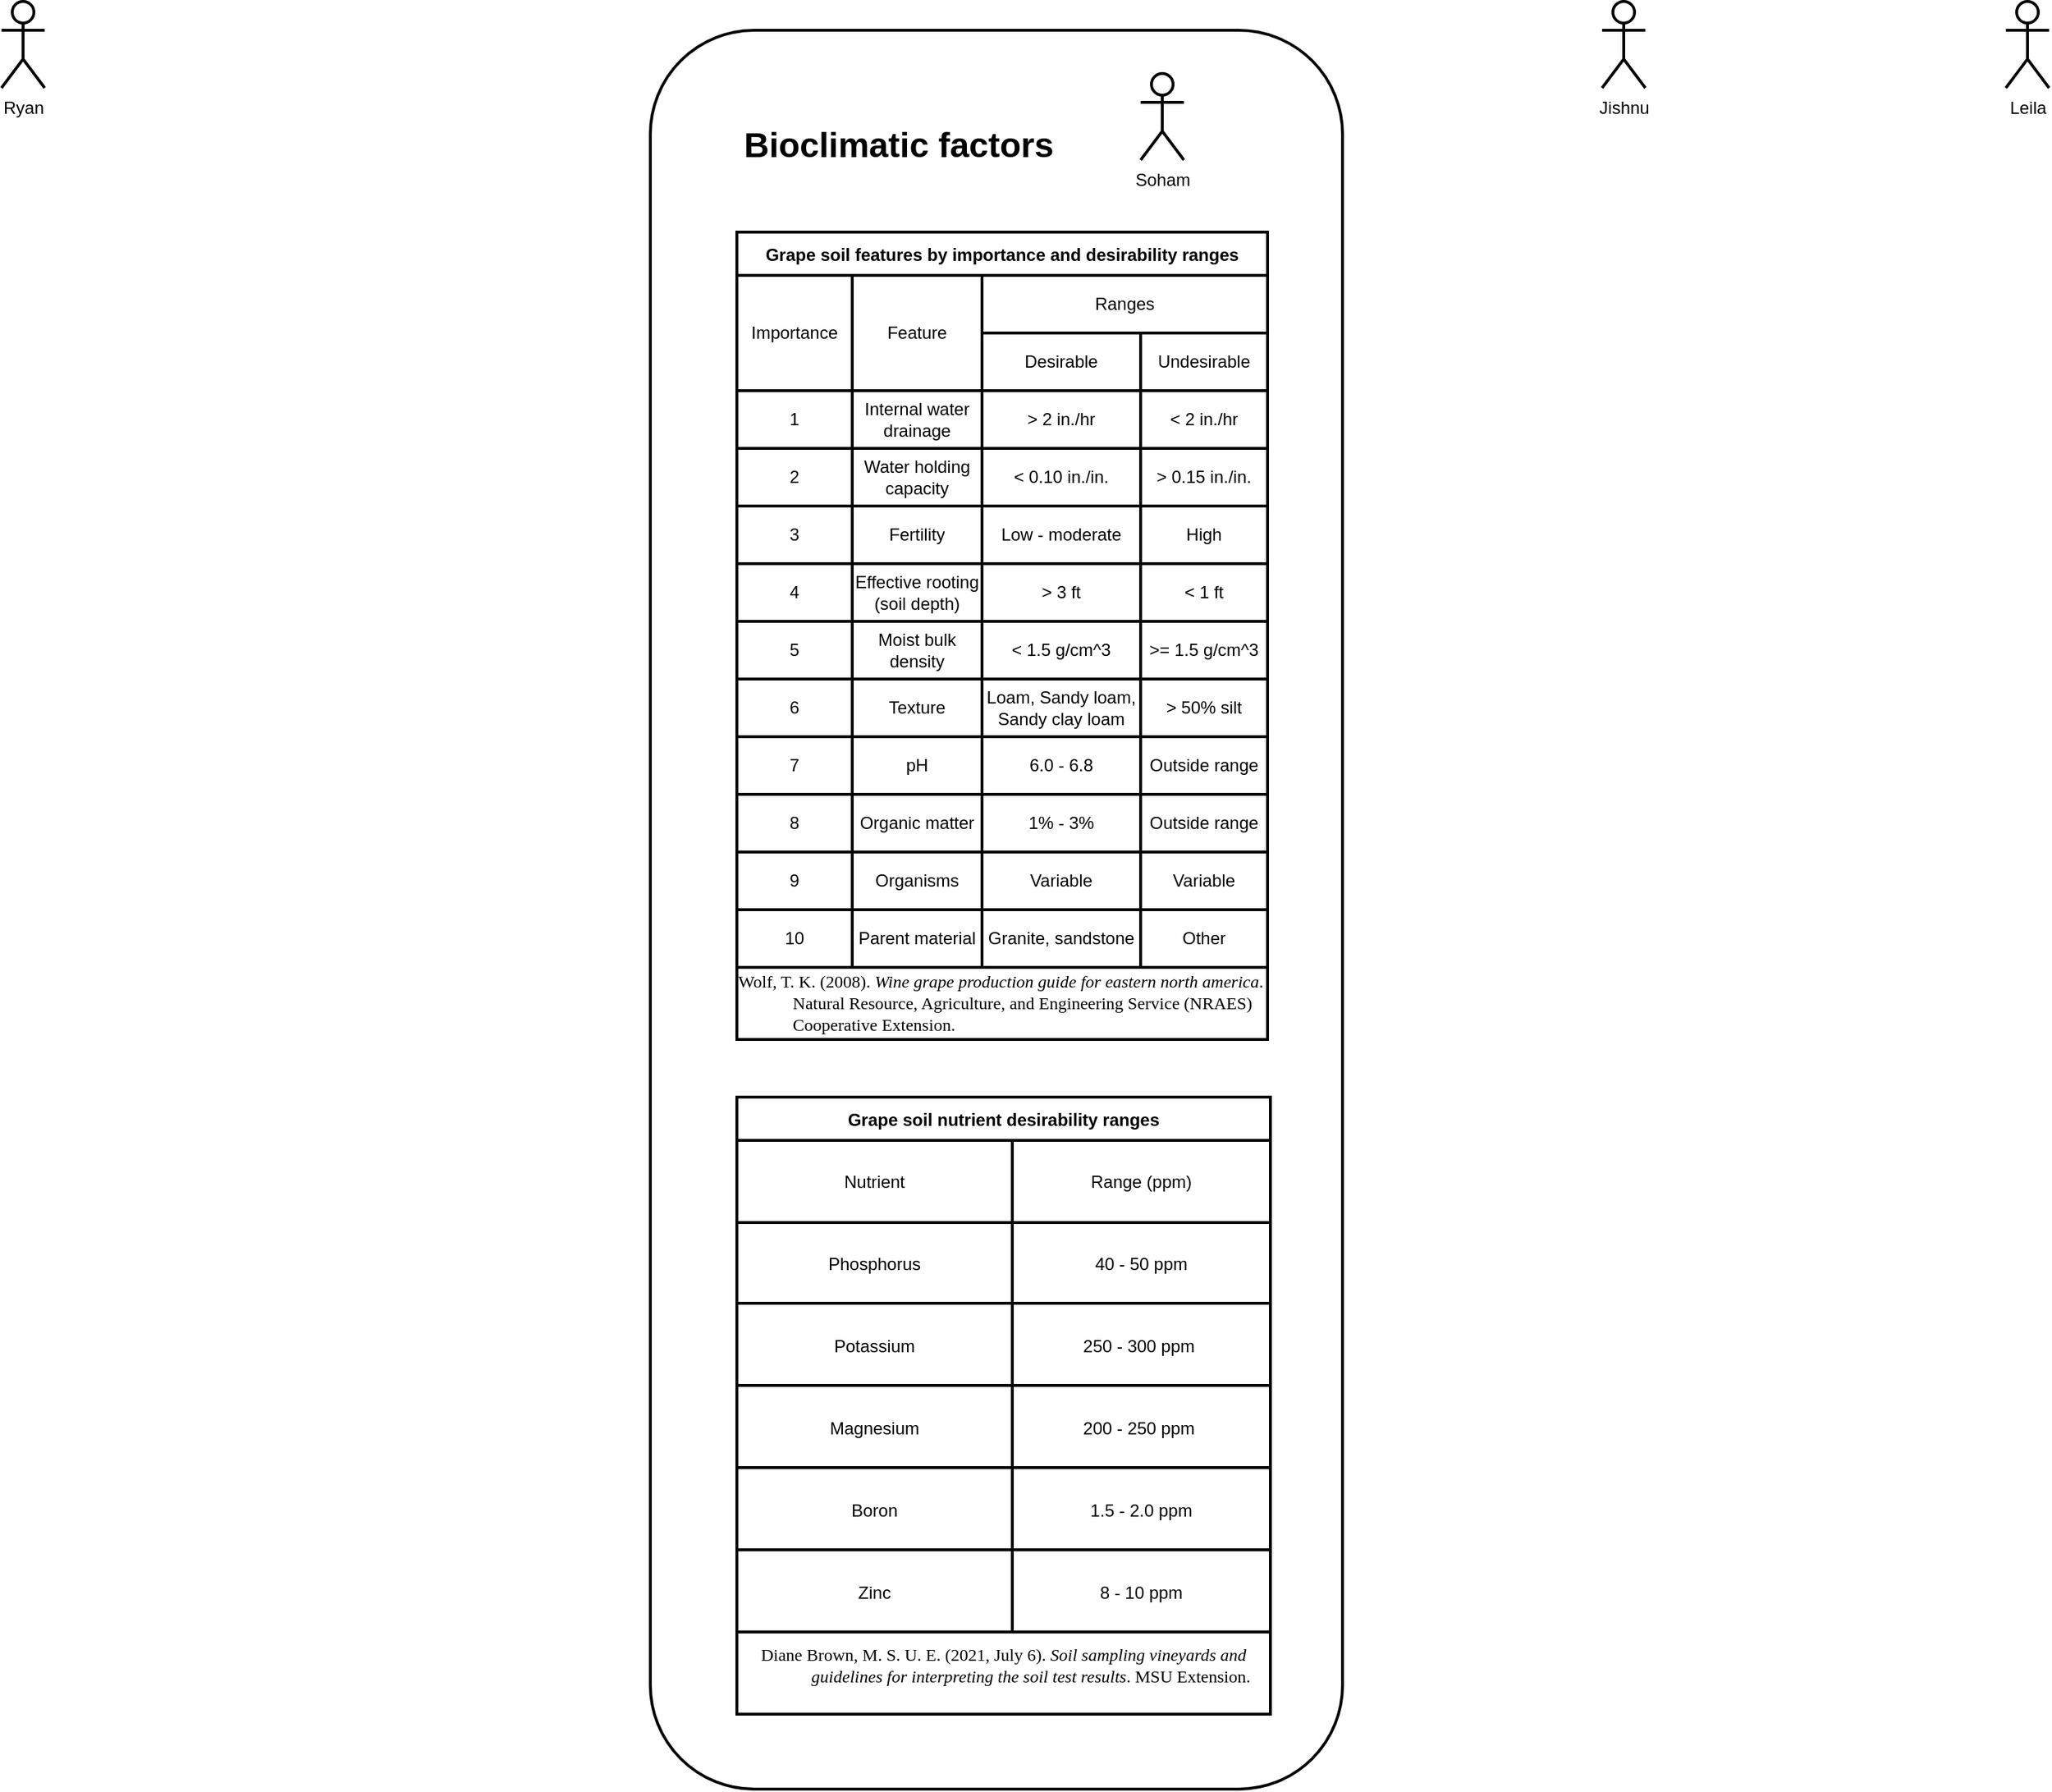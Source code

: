 <mxfile version="16.5.6" type="github">
  <diagram id="1BeaNvFZOrJ4yZ1JKT3H" name="Page-1">
    <mxGraphModel dx="1623" dy="939" grid="1" gridSize="10" guides="1" tooltips="1" connect="1" arrows="1" fold="1" page="0" pageScale="1" pageWidth="850" pageHeight="1100" math="0" shadow="0">
      <root>
        <mxCell id="0" />
        <mxCell id="1" parent="0" />
        <mxCell id="0N3fPxSNlgeO_tsuWIb--251" value="" style="rounded=1;whiteSpace=wrap;html=1;strokeWidth=2;" vertex="1" parent="1">
          <mxGeometry x="-110" y="-100" width="480" height="1220" as="geometry" />
        </mxCell>
        <mxCell id="0N3fPxSNlgeO_tsuWIb--37" value="Grape soil features by importance and desirability ranges" style="shape=table;startSize=30;container=1;collapsible=0;childLayout=tableLayout;fontStyle=1;align=center;strokeWidth=2;" vertex="1" parent="1">
          <mxGeometry x="-50" y="40" width="368" height="560" as="geometry" />
        </mxCell>
        <mxCell id="0N3fPxSNlgeO_tsuWIb--38" value="" style="shape=tableRow;horizontal=0;startSize=0;swimlaneHead=0;swimlaneBody=0;top=0;left=0;bottom=0;right=0;collapsible=0;dropTarget=0;fillColor=none;points=[[0,0.5],[1,0.5]];portConstraint=eastwest;" vertex="1" parent="0N3fPxSNlgeO_tsuWIb--37">
          <mxGeometry y="30" width="368" height="40" as="geometry" />
        </mxCell>
        <mxCell id="0N3fPxSNlgeO_tsuWIb--99" value="Importance" style="shape=partialRectangle;html=1;whiteSpace=wrap;connectable=0;fillColor=none;top=0;left=0;bottom=0;right=0;overflow=hidden;rowspan=2;colspan=1;" vertex="1" parent="0N3fPxSNlgeO_tsuWIb--38">
          <mxGeometry width="80" height="80" as="geometry">
            <mxRectangle width="80" height="40" as="alternateBounds" />
          </mxGeometry>
        </mxCell>
        <mxCell id="0N3fPxSNlgeO_tsuWIb--39" value="Feature" style="shape=partialRectangle;html=1;whiteSpace=wrap;connectable=0;fillColor=none;top=0;left=0;bottom=0;right=0;overflow=hidden;rowspan=2;colspan=1;" vertex="1" parent="0N3fPxSNlgeO_tsuWIb--38">
          <mxGeometry x="80" width="90" height="80" as="geometry">
            <mxRectangle width="90" height="40" as="alternateBounds" />
          </mxGeometry>
        </mxCell>
        <mxCell id="0N3fPxSNlgeO_tsuWIb--40" value="Ranges" style="shape=partialRectangle;html=1;whiteSpace=wrap;connectable=0;fillColor=none;top=0;left=0;bottom=0;right=0;overflow=hidden;rowspan=1;colspan=2;" vertex="1" parent="0N3fPxSNlgeO_tsuWIb--38">
          <mxGeometry x="170" width="198" height="40" as="geometry">
            <mxRectangle width="110" height="40" as="alternateBounds" />
          </mxGeometry>
        </mxCell>
        <mxCell id="0N3fPxSNlgeO_tsuWIb--86" style="shape=partialRectangle;html=1;whiteSpace=wrap;connectable=0;fillColor=none;top=0;left=0;bottom=0;right=0;overflow=hidden;" vertex="1" visible="0" parent="0N3fPxSNlgeO_tsuWIb--38">
          <mxGeometry x="280" width="88" height="40" as="geometry">
            <mxRectangle width="88" height="40" as="alternateBounds" />
          </mxGeometry>
        </mxCell>
        <mxCell id="0N3fPxSNlgeO_tsuWIb--94" style="shape=tableRow;horizontal=0;startSize=0;swimlaneHead=0;swimlaneBody=0;top=0;left=0;bottom=0;right=0;collapsible=0;dropTarget=0;fillColor=none;points=[[0,0.5],[1,0.5]];portConstraint=eastwest;" vertex="1" parent="0N3fPxSNlgeO_tsuWIb--37">
          <mxGeometry y="70" width="368" height="40" as="geometry" />
        </mxCell>
        <mxCell id="0N3fPxSNlgeO_tsuWIb--100" style="shape=partialRectangle;html=1;whiteSpace=wrap;connectable=0;fillColor=none;top=0;left=0;bottom=0;right=0;overflow=hidden;" vertex="1" visible="0" parent="0N3fPxSNlgeO_tsuWIb--94">
          <mxGeometry width="80" height="40" as="geometry">
            <mxRectangle width="80" height="40" as="alternateBounds" />
          </mxGeometry>
        </mxCell>
        <mxCell id="0N3fPxSNlgeO_tsuWIb--95" style="shape=partialRectangle;html=1;whiteSpace=wrap;connectable=0;fillColor=none;top=0;left=0;bottom=0;right=0;overflow=hidden;" vertex="1" visible="0" parent="0N3fPxSNlgeO_tsuWIb--94">
          <mxGeometry x="80" width="90" height="40" as="geometry">
            <mxRectangle width="90" height="40" as="alternateBounds" />
          </mxGeometry>
        </mxCell>
        <mxCell id="0N3fPxSNlgeO_tsuWIb--96" value="Desirable" style="shape=partialRectangle;html=1;whiteSpace=wrap;connectable=0;fillColor=none;top=0;left=0;bottom=0;right=0;overflow=hidden;" vertex="1" parent="0N3fPxSNlgeO_tsuWIb--94">
          <mxGeometry x="170" width="110" height="40" as="geometry">
            <mxRectangle width="110" height="40" as="alternateBounds" />
          </mxGeometry>
        </mxCell>
        <mxCell id="0N3fPxSNlgeO_tsuWIb--97" value="Undesirable" style="shape=partialRectangle;html=1;whiteSpace=wrap;connectable=0;fillColor=none;top=0;left=0;bottom=0;right=0;overflow=hidden;" vertex="1" parent="0N3fPxSNlgeO_tsuWIb--94">
          <mxGeometry x="280" width="88" height="40" as="geometry">
            <mxRectangle width="88" height="40" as="alternateBounds" />
          </mxGeometry>
        </mxCell>
        <mxCell id="0N3fPxSNlgeO_tsuWIb--42" value="" style="shape=tableRow;horizontal=0;startSize=0;swimlaneHead=0;swimlaneBody=0;top=0;left=0;bottom=0;right=0;collapsible=0;dropTarget=0;fillColor=none;points=[[0,0.5],[1,0.5]];portConstraint=eastwest;" vertex="1" parent="0N3fPxSNlgeO_tsuWIb--37">
          <mxGeometry y="110" width="368" height="40" as="geometry" />
        </mxCell>
        <mxCell id="0N3fPxSNlgeO_tsuWIb--101" value="1" style="shape=partialRectangle;html=1;whiteSpace=wrap;connectable=0;fillColor=none;top=0;left=0;bottom=0;right=0;overflow=hidden;" vertex="1" parent="0N3fPxSNlgeO_tsuWIb--42">
          <mxGeometry width="80" height="40" as="geometry">
            <mxRectangle width="80" height="40" as="alternateBounds" />
          </mxGeometry>
        </mxCell>
        <mxCell id="0N3fPxSNlgeO_tsuWIb--43" value="Internal water drainage" style="shape=partialRectangle;html=1;whiteSpace=wrap;connectable=0;fillColor=none;top=0;left=0;bottom=0;right=0;overflow=hidden;" vertex="1" parent="0N3fPxSNlgeO_tsuWIb--42">
          <mxGeometry x="80" width="90" height="40" as="geometry">
            <mxRectangle width="90" height="40" as="alternateBounds" />
          </mxGeometry>
        </mxCell>
        <mxCell id="0N3fPxSNlgeO_tsuWIb--44" value="&amp;gt; 2 in./hr" style="shape=partialRectangle;html=1;whiteSpace=wrap;connectable=0;fillColor=none;top=0;left=0;bottom=0;right=0;overflow=hidden;" vertex="1" parent="0N3fPxSNlgeO_tsuWIb--42">
          <mxGeometry x="170" width="110" height="40" as="geometry">
            <mxRectangle width="110" height="40" as="alternateBounds" />
          </mxGeometry>
        </mxCell>
        <mxCell id="0N3fPxSNlgeO_tsuWIb--87" value="&lt;span&gt;&amp;lt; 2 in./hr&lt;/span&gt;" style="shape=partialRectangle;html=1;whiteSpace=wrap;connectable=0;fillColor=none;top=0;left=0;bottom=0;right=0;overflow=hidden;" vertex="1" parent="0N3fPxSNlgeO_tsuWIb--42">
          <mxGeometry x="280" width="88" height="40" as="geometry">
            <mxRectangle width="88" height="40" as="alternateBounds" />
          </mxGeometry>
        </mxCell>
        <mxCell id="0N3fPxSNlgeO_tsuWIb--46" value="" style="shape=tableRow;horizontal=0;startSize=0;swimlaneHead=0;swimlaneBody=0;top=0;left=0;bottom=0;right=0;collapsible=0;dropTarget=0;fillColor=none;points=[[0,0.5],[1,0.5]];portConstraint=eastwest;" vertex="1" parent="0N3fPxSNlgeO_tsuWIb--37">
          <mxGeometry y="150" width="368" height="40" as="geometry" />
        </mxCell>
        <mxCell id="0N3fPxSNlgeO_tsuWIb--102" value="2" style="shape=partialRectangle;html=1;whiteSpace=wrap;connectable=0;fillColor=none;top=0;left=0;bottom=0;right=0;overflow=hidden;" vertex="1" parent="0N3fPxSNlgeO_tsuWIb--46">
          <mxGeometry width="80" height="40" as="geometry">
            <mxRectangle width="80" height="40" as="alternateBounds" />
          </mxGeometry>
        </mxCell>
        <mxCell id="0N3fPxSNlgeO_tsuWIb--47" value="Water holding capacity" style="shape=partialRectangle;html=1;whiteSpace=wrap;connectable=0;fillColor=none;top=0;left=0;bottom=0;right=0;overflow=hidden;" vertex="1" parent="0N3fPxSNlgeO_tsuWIb--46">
          <mxGeometry x="80" width="90" height="40" as="geometry">
            <mxRectangle width="90" height="40" as="alternateBounds" />
          </mxGeometry>
        </mxCell>
        <mxCell id="0N3fPxSNlgeO_tsuWIb--48" value="&amp;lt; 0.10 in./in." style="shape=partialRectangle;html=1;whiteSpace=wrap;connectable=0;fillColor=none;top=0;left=0;bottom=0;right=0;overflow=hidden;" vertex="1" parent="0N3fPxSNlgeO_tsuWIb--46">
          <mxGeometry x="170" width="110" height="40" as="geometry">
            <mxRectangle width="110" height="40" as="alternateBounds" />
          </mxGeometry>
        </mxCell>
        <mxCell id="0N3fPxSNlgeO_tsuWIb--88" value="&amp;gt; 0.15 in./in." style="shape=partialRectangle;html=1;whiteSpace=wrap;connectable=0;fillColor=none;top=0;left=0;bottom=0;right=0;overflow=hidden;" vertex="1" parent="0N3fPxSNlgeO_tsuWIb--46">
          <mxGeometry x="280" width="88" height="40" as="geometry">
            <mxRectangle width="88" height="40" as="alternateBounds" />
          </mxGeometry>
        </mxCell>
        <mxCell id="0N3fPxSNlgeO_tsuWIb--50" value="" style="shape=tableRow;horizontal=0;startSize=0;swimlaneHead=0;swimlaneBody=0;top=0;left=0;bottom=0;right=0;collapsible=0;dropTarget=0;fillColor=none;points=[[0,0.5],[1,0.5]];portConstraint=eastwest;" vertex="1" parent="0N3fPxSNlgeO_tsuWIb--37">
          <mxGeometry y="190" width="368" height="40" as="geometry" />
        </mxCell>
        <mxCell id="0N3fPxSNlgeO_tsuWIb--103" value="3" style="shape=partialRectangle;html=1;whiteSpace=wrap;connectable=0;fillColor=none;top=0;left=0;bottom=0;right=0;overflow=hidden;" vertex="1" parent="0N3fPxSNlgeO_tsuWIb--50">
          <mxGeometry width="80" height="40" as="geometry">
            <mxRectangle width="80" height="40" as="alternateBounds" />
          </mxGeometry>
        </mxCell>
        <mxCell id="0N3fPxSNlgeO_tsuWIb--51" value="Fertility" style="shape=partialRectangle;html=1;whiteSpace=wrap;connectable=0;fillColor=none;top=0;left=0;bottom=0;right=0;overflow=hidden;" vertex="1" parent="0N3fPxSNlgeO_tsuWIb--50">
          <mxGeometry x="80" width="90" height="40" as="geometry">
            <mxRectangle width="90" height="40" as="alternateBounds" />
          </mxGeometry>
        </mxCell>
        <mxCell id="0N3fPxSNlgeO_tsuWIb--52" value="Low - moderate" style="shape=partialRectangle;html=1;whiteSpace=wrap;connectable=0;fillColor=none;top=0;left=0;bottom=0;right=0;overflow=hidden;" vertex="1" parent="0N3fPxSNlgeO_tsuWIb--50">
          <mxGeometry x="170" width="110" height="40" as="geometry">
            <mxRectangle width="110" height="40" as="alternateBounds" />
          </mxGeometry>
        </mxCell>
        <mxCell id="0N3fPxSNlgeO_tsuWIb--89" value="High" style="shape=partialRectangle;html=1;whiteSpace=wrap;connectable=0;fillColor=none;top=0;left=0;bottom=0;right=0;overflow=hidden;" vertex="1" parent="0N3fPxSNlgeO_tsuWIb--50">
          <mxGeometry x="280" width="88" height="40" as="geometry">
            <mxRectangle width="88" height="40" as="alternateBounds" />
          </mxGeometry>
        </mxCell>
        <mxCell id="0N3fPxSNlgeO_tsuWIb--54" value="" style="shape=tableRow;horizontal=0;startSize=0;swimlaneHead=0;swimlaneBody=0;top=0;left=0;bottom=0;right=0;collapsible=0;dropTarget=0;fillColor=none;points=[[0,0.5],[1,0.5]];portConstraint=eastwest;" vertex="1" parent="0N3fPxSNlgeO_tsuWIb--37">
          <mxGeometry y="230" width="368" height="40" as="geometry" />
        </mxCell>
        <mxCell id="0N3fPxSNlgeO_tsuWIb--104" value="4" style="shape=partialRectangle;html=1;whiteSpace=wrap;connectable=0;fillColor=none;top=0;left=0;bottom=0;right=0;overflow=hidden;" vertex="1" parent="0N3fPxSNlgeO_tsuWIb--54">
          <mxGeometry width="80" height="40" as="geometry">
            <mxRectangle width="80" height="40" as="alternateBounds" />
          </mxGeometry>
        </mxCell>
        <mxCell id="0N3fPxSNlgeO_tsuWIb--55" value="Effective rooting (soil depth)" style="shape=partialRectangle;html=1;whiteSpace=wrap;connectable=0;fillColor=none;top=0;left=0;bottom=0;right=0;overflow=hidden;" vertex="1" parent="0N3fPxSNlgeO_tsuWIb--54">
          <mxGeometry x="80" width="90" height="40" as="geometry">
            <mxRectangle width="90" height="40" as="alternateBounds" />
          </mxGeometry>
        </mxCell>
        <mxCell id="0N3fPxSNlgeO_tsuWIb--56" value="&amp;gt; 3 ft" style="shape=partialRectangle;html=1;whiteSpace=wrap;connectable=0;fillColor=none;top=0;left=0;bottom=0;right=0;overflow=hidden;" vertex="1" parent="0N3fPxSNlgeO_tsuWIb--54">
          <mxGeometry x="170" width="110" height="40" as="geometry">
            <mxRectangle width="110" height="40" as="alternateBounds" />
          </mxGeometry>
        </mxCell>
        <mxCell id="0N3fPxSNlgeO_tsuWIb--90" value="&amp;lt; 1 ft" style="shape=partialRectangle;html=1;whiteSpace=wrap;connectable=0;fillColor=none;top=0;left=0;bottom=0;right=0;overflow=hidden;" vertex="1" parent="0N3fPxSNlgeO_tsuWIb--54">
          <mxGeometry x="280" width="88" height="40" as="geometry">
            <mxRectangle width="88" height="40" as="alternateBounds" />
          </mxGeometry>
        </mxCell>
        <mxCell id="0N3fPxSNlgeO_tsuWIb--58" value="" style="shape=tableRow;horizontal=0;startSize=0;swimlaneHead=0;swimlaneBody=0;top=0;left=0;bottom=0;right=0;collapsible=0;dropTarget=0;fillColor=none;points=[[0,0.5],[1,0.5]];portConstraint=eastwest;" vertex="1" parent="0N3fPxSNlgeO_tsuWIb--37">
          <mxGeometry y="270" width="368" height="40" as="geometry" />
        </mxCell>
        <mxCell id="0N3fPxSNlgeO_tsuWIb--105" value="5" style="shape=partialRectangle;html=1;whiteSpace=wrap;connectable=0;fillColor=none;top=0;left=0;bottom=0;right=0;overflow=hidden;" vertex="1" parent="0N3fPxSNlgeO_tsuWIb--58">
          <mxGeometry width="80" height="40" as="geometry">
            <mxRectangle width="80" height="40" as="alternateBounds" />
          </mxGeometry>
        </mxCell>
        <mxCell id="0N3fPxSNlgeO_tsuWIb--59" value="Moist bulk density" style="shape=partialRectangle;html=1;whiteSpace=wrap;connectable=0;fillColor=none;top=0;left=0;bottom=0;right=0;overflow=hidden;" vertex="1" parent="0N3fPxSNlgeO_tsuWIb--58">
          <mxGeometry x="80" width="90" height="40" as="geometry">
            <mxRectangle width="90" height="40" as="alternateBounds" />
          </mxGeometry>
        </mxCell>
        <mxCell id="0N3fPxSNlgeO_tsuWIb--60" value="&amp;lt; 1.5 g/cm^3" style="shape=partialRectangle;html=1;whiteSpace=wrap;connectable=0;fillColor=none;top=0;left=0;bottom=0;right=0;overflow=hidden;" vertex="1" parent="0N3fPxSNlgeO_tsuWIb--58">
          <mxGeometry x="170" width="110" height="40" as="geometry">
            <mxRectangle width="110" height="40" as="alternateBounds" />
          </mxGeometry>
        </mxCell>
        <mxCell id="0N3fPxSNlgeO_tsuWIb--91" value="&amp;gt;= 1.5 g/cm^3" style="shape=partialRectangle;html=1;whiteSpace=wrap;connectable=0;fillColor=none;top=0;left=0;bottom=0;right=0;overflow=hidden;" vertex="1" parent="0N3fPxSNlgeO_tsuWIb--58">
          <mxGeometry x="280" width="88" height="40" as="geometry">
            <mxRectangle width="88" height="40" as="alternateBounds" />
          </mxGeometry>
        </mxCell>
        <mxCell id="0N3fPxSNlgeO_tsuWIb--62" value="" style="shape=tableRow;horizontal=0;startSize=0;swimlaneHead=0;swimlaneBody=0;top=0;left=0;bottom=0;right=0;collapsible=0;dropTarget=0;fillColor=none;points=[[0,0.5],[1,0.5]];portConstraint=eastwest;" vertex="1" parent="0N3fPxSNlgeO_tsuWIb--37">
          <mxGeometry y="310" width="368" height="40" as="geometry" />
        </mxCell>
        <mxCell id="0N3fPxSNlgeO_tsuWIb--106" value="6" style="shape=partialRectangle;html=1;whiteSpace=wrap;connectable=0;fillColor=none;top=0;left=0;bottom=0;right=0;overflow=hidden;" vertex="1" parent="0N3fPxSNlgeO_tsuWIb--62">
          <mxGeometry width="80" height="40" as="geometry">
            <mxRectangle width="80" height="40" as="alternateBounds" />
          </mxGeometry>
        </mxCell>
        <mxCell id="0N3fPxSNlgeO_tsuWIb--63" value="Texture" style="shape=partialRectangle;html=1;whiteSpace=wrap;connectable=0;fillColor=none;top=0;left=0;bottom=0;right=0;overflow=hidden;" vertex="1" parent="0N3fPxSNlgeO_tsuWIb--62">
          <mxGeometry x="80" width="90" height="40" as="geometry">
            <mxRectangle width="90" height="40" as="alternateBounds" />
          </mxGeometry>
        </mxCell>
        <mxCell id="0N3fPxSNlgeO_tsuWIb--64" value="Loam, Sandy loam, Sandy clay loam" style="shape=partialRectangle;html=1;whiteSpace=wrap;connectable=0;fillColor=none;top=0;left=0;bottom=0;right=0;overflow=hidden;" vertex="1" parent="0N3fPxSNlgeO_tsuWIb--62">
          <mxGeometry x="170" width="110" height="40" as="geometry">
            <mxRectangle width="110" height="40" as="alternateBounds" />
          </mxGeometry>
        </mxCell>
        <mxCell id="0N3fPxSNlgeO_tsuWIb--92" value="&amp;gt; 50% silt" style="shape=partialRectangle;html=1;whiteSpace=wrap;connectable=0;fillColor=none;top=0;left=0;bottom=0;right=0;overflow=hidden;" vertex="1" parent="0N3fPxSNlgeO_tsuWIb--62">
          <mxGeometry x="280" width="88" height="40" as="geometry">
            <mxRectangle width="88" height="40" as="alternateBounds" />
          </mxGeometry>
        </mxCell>
        <mxCell id="0N3fPxSNlgeO_tsuWIb--66" value="" style="shape=tableRow;horizontal=0;startSize=0;swimlaneHead=0;swimlaneBody=0;top=0;left=0;bottom=0;right=0;collapsible=0;dropTarget=0;fillColor=none;points=[[0,0.5],[1,0.5]];portConstraint=eastwest;" vertex="1" parent="0N3fPxSNlgeO_tsuWIb--37">
          <mxGeometry y="350" width="368" height="40" as="geometry" />
        </mxCell>
        <mxCell id="0N3fPxSNlgeO_tsuWIb--107" value="7" style="shape=partialRectangle;html=1;whiteSpace=wrap;connectable=0;fillColor=none;top=0;left=0;bottom=0;right=0;overflow=hidden;" vertex="1" parent="0N3fPxSNlgeO_tsuWIb--66">
          <mxGeometry width="80" height="40" as="geometry">
            <mxRectangle width="80" height="40" as="alternateBounds" />
          </mxGeometry>
        </mxCell>
        <mxCell id="0N3fPxSNlgeO_tsuWIb--67" value="pH" style="shape=partialRectangle;html=1;whiteSpace=wrap;connectable=0;fillColor=none;top=0;left=0;bottom=0;right=0;overflow=hidden;" vertex="1" parent="0N3fPxSNlgeO_tsuWIb--66">
          <mxGeometry x="80" width="90" height="40" as="geometry">
            <mxRectangle width="90" height="40" as="alternateBounds" />
          </mxGeometry>
        </mxCell>
        <mxCell id="0N3fPxSNlgeO_tsuWIb--68" value="6.0 - 6.8" style="shape=partialRectangle;html=1;whiteSpace=wrap;connectable=0;fillColor=none;top=0;left=0;bottom=0;right=0;overflow=hidden;" vertex="1" parent="0N3fPxSNlgeO_tsuWIb--66">
          <mxGeometry x="170" width="110" height="40" as="geometry">
            <mxRectangle width="110" height="40" as="alternateBounds" />
          </mxGeometry>
        </mxCell>
        <mxCell id="0N3fPxSNlgeO_tsuWIb--93" value="Outside range" style="shape=partialRectangle;html=1;whiteSpace=wrap;connectable=0;fillColor=none;top=0;left=0;bottom=0;right=0;overflow=hidden;" vertex="1" parent="0N3fPxSNlgeO_tsuWIb--66">
          <mxGeometry x="280" width="88" height="40" as="geometry">
            <mxRectangle width="88" height="40" as="alternateBounds" />
          </mxGeometry>
        </mxCell>
        <mxCell id="0N3fPxSNlgeO_tsuWIb--118" value="" style="shape=tableRow;horizontal=0;startSize=0;swimlaneHead=0;swimlaneBody=0;top=0;left=0;bottom=0;right=0;collapsible=0;dropTarget=0;fillColor=none;points=[[0,0.5],[1,0.5]];portConstraint=eastwest;" vertex="1" parent="0N3fPxSNlgeO_tsuWIb--37">
          <mxGeometry y="390" width="368" height="40" as="geometry" />
        </mxCell>
        <mxCell id="0N3fPxSNlgeO_tsuWIb--119" value="8" style="shape=partialRectangle;html=1;whiteSpace=wrap;connectable=0;fillColor=none;top=0;left=0;bottom=0;right=0;overflow=hidden;" vertex="1" parent="0N3fPxSNlgeO_tsuWIb--118">
          <mxGeometry width="80" height="40" as="geometry">
            <mxRectangle width="80" height="40" as="alternateBounds" />
          </mxGeometry>
        </mxCell>
        <mxCell id="0N3fPxSNlgeO_tsuWIb--120" value="Organic matter" style="shape=partialRectangle;html=1;whiteSpace=wrap;connectable=0;fillColor=none;top=0;left=0;bottom=0;right=0;overflow=hidden;" vertex="1" parent="0N3fPxSNlgeO_tsuWIb--118">
          <mxGeometry x="80" width="90" height="40" as="geometry">
            <mxRectangle width="90" height="40" as="alternateBounds" />
          </mxGeometry>
        </mxCell>
        <mxCell id="0N3fPxSNlgeO_tsuWIb--121" value="1% - 3%" style="shape=partialRectangle;html=1;whiteSpace=wrap;connectable=0;fillColor=none;top=0;left=0;bottom=0;right=0;overflow=hidden;" vertex="1" parent="0N3fPxSNlgeO_tsuWIb--118">
          <mxGeometry x="170" width="110" height="40" as="geometry">
            <mxRectangle width="110" height="40" as="alternateBounds" />
          </mxGeometry>
        </mxCell>
        <mxCell id="0N3fPxSNlgeO_tsuWIb--122" value="Outside range" style="shape=partialRectangle;html=1;whiteSpace=wrap;connectable=0;fillColor=none;top=0;left=0;bottom=0;right=0;overflow=hidden;" vertex="1" parent="0N3fPxSNlgeO_tsuWIb--118">
          <mxGeometry x="280" width="88" height="40" as="geometry">
            <mxRectangle width="88" height="40" as="alternateBounds" />
          </mxGeometry>
        </mxCell>
        <mxCell id="0N3fPxSNlgeO_tsuWIb--123" value="" style="shape=tableRow;horizontal=0;startSize=0;swimlaneHead=0;swimlaneBody=0;top=0;left=0;bottom=0;right=0;collapsible=0;dropTarget=0;fillColor=none;points=[[0,0.5],[1,0.5]];portConstraint=eastwest;" vertex="1" parent="0N3fPxSNlgeO_tsuWIb--37">
          <mxGeometry y="430" width="368" height="40" as="geometry" />
        </mxCell>
        <mxCell id="0N3fPxSNlgeO_tsuWIb--124" value="9" style="shape=partialRectangle;html=1;whiteSpace=wrap;connectable=0;fillColor=none;top=0;left=0;bottom=0;right=0;overflow=hidden;" vertex="1" parent="0N3fPxSNlgeO_tsuWIb--123">
          <mxGeometry width="80" height="40" as="geometry">
            <mxRectangle width="80" height="40" as="alternateBounds" />
          </mxGeometry>
        </mxCell>
        <mxCell id="0N3fPxSNlgeO_tsuWIb--125" value="Organisms" style="shape=partialRectangle;html=1;whiteSpace=wrap;connectable=0;fillColor=none;top=0;left=0;bottom=0;right=0;overflow=hidden;" vertex="1" parent="0N3fPxSNlgeO_tsuWIb--123">
          <mxGeometry x="80" width="90" height="40" as="geometry">
            <mxRectangle width="90" height="40" as="alternateBounds" />
          </mxGeometry>
        </mxCell>
        <mxCell id="0N3fPxSNlgeO_tsuWIb--126" value="Variable" style="shape=partialRectangle;html=1;whiteSpace=wrap;connectable=0;fillColor=none;top=0;left=0;bottom=0;right=0;overflow=hidden;" vertex="1" parent="0N3fPxSNlgeO_tsuWIb--123">
          <mxGeometry x="170" width="110" height="40" as="geometry">
            <mxRectangle width="110" height="40" as="alternateBounds" />
          </mxGeometry>
        </mxCell>
        <mxCell id="0N3fPxSNlgeO_tsuWIb--127" value="Variable" style="shape=partialRectangle;html=1;whiteSpace=wrap;connectable=0;fillColor=none;top=0;left=0;bottom=0;right=0;overflow=hidden;" vertex="1" parent="0N3fPxSNlgeO_tsuWIb--123">
          <mxGeometry x="280" width="88" height="40" as="geometry">
            <mxRectangle width="88" height="40" as="alternateBounds" />
          </mxGeometry>
        </mxCell>
        <mxCell id="0N3fPxSNlgeO_tsuWIb--128" value="" style="shape=tableRow;horizontal=0;startSize=0;swimlaneHead=0;swimlaneBody=0;top=0;left=0;bottom=0;right=0;collapsible=0;dropTarget=0;fillColor=none;points=[[0,0.5],[1,0.5]];portConstraint=eastwest;" vertex="1" parent="0N3fPxSNlgeO_tsuWIb--37">
          <mxGeometry y="470" width="368" height="40" as="geometry" />
        </mxCell>
        <mxCell id="0N3fPxSNlgeO_tsuWIb--129" value="10" style="shape=partialRectangle;html=1;whiteSpace=wrap;connectable=0;fillColor=none;top=0;left=0;bottom=0;right=0;overflow=hidden;" vertex="1" parent="0N3fPxSNlgeO_tsuWIb--128">
          <mxGeometry width="80" height="40" as="geometry">
            <mxRectangle width="80" height="40" as="alternateBounds" />
          </mxGeometry>
        </mxCell>
        <mxCell id="0N3fPxSNlgeO_tsuWIb--130" value="Parent material" style="shape=partialRectangle;html=1;whiteSpace=wrap;connectable=0;fillColor=none;top=0;left=0;bottom=0;right=0;overflow=hidden;" vertex="1" parent="0N3fPxSNlgeO_tsuWIb--128">
          <mxGeometry x="80" width="90" height="40" as="geometry">
            <mxRectangle width="90" height="40" as="alternateBounds" />
          </mxGeometry>
        </mxCell>
        <mxCell id="0N3fPxSNlgeO_tsuWIb--131" value="Granite&lt;span style=&quot;white-space: pre&quot;&gt;, sandstone&lt;/span&gt;" style="shape=partialRectangle;html=1;whiteSpace=wrap;connectable=0;fillColor=none;top=0;left=0;bottom=0;right=0;overflow=hidden;" vertex="1" parent="0N3fPxSNlgeO_tsuWIb--128">
          <mxGeometry x="170" width="110" height="40" as="geometry">
            <mxRectangle width="110" height="40" as="alternateBounds" />
          </mxGeometry>
        </mxCell>
        <mxCell id="0N3fPxSNlgeO_tsuWIb--132" value="Other" style="shape=partialRectangle;html=1;whiteSpace=wrap;connectable=0;fillColor=none;top=0;left=0;bottom=0;right=0;overflow=hidden;" vertex="1" parent="0N3fPxSNlgeO_tsuWIb--128">
          <mxGeometry x="280" width="88" height="40" as="geometry">
            <mxRectangle width="88" height="40" as="alternateBounds" />
          </mxGeometry>
        </mxCell>
        <mxCell id="0N3fPxSNlgeO_tsuWIb--133" style="shape=tableRow;horizontal=0;startSize=0;swimlaneHead=0;swimlaneBody=0;top=0;left=0;bottom=0;right=0;collapsible=0;dropTarget=0;fillColor=none;points=[[0,0.5],[1,0.5]];portConstraint=eastwest;" vertex="1" parent="0N3fPxSNlgeO_tsuWIb--37">
          <mxGeometry y="510" width="368" height="50" as="geometry" />
        </mxCell>
        <mxCell id="0N3fPxSNlgeO_tsuWIb--134" value="&lt;p style=&quot;text-align: left ; margin: 0px 0px 12px 37.8px ; text-indent: -37.8px ; font-stretch: normal ; line-height: normal ; font-family: &amp;#34;times&amp;#34;&quot;&gt;&lt;span&gt;Wolf, T. K. (2008). &lt;i&gt;Wine grape production guide for eastern north america&lt;/i&gt;. Natural Resource, Agriculture, and Engineering Service (NRAES) Cooperative Extension.&amp;nbsp;&lt;/span&gt;&lt;/p&gt;" style="shape=partialRectangle;html=1;whiteSpace=wrap;connectable=0;fillColor=none;top=0;left=0;bottom=0;right=0;overflow=hidden;rowspan=1;colspan=4;" vertex="1" parent="0N3fPxSNlgeO_tsuWIb--133">
          <mxGeometry width="368" height="50" as="geometry">
            <mxRectangle width="80" height="50" as="alternateBounds" />
          </mxGeometry>
        </mxCell>
        <mxCell id="0N3fPxSNlgeO_tsuWIb--135" style="shape=partialRectangle;html=1;whiteSpace=wrap;connectable=0;fillColor=none;top=0;left=0;bottom=0;right=0;overflow=hidden;" vertex="1" visible="0" parent="0N3fPxSNlgeO_tsuWIb--133">
          <mxGeometry x="80" width="90" height="50" as="geometry">
            <mxRectangle width="90" height="50" as="alternateBounds" />
          </mxGeometry>
        </mxCell>
        <mxCell id="0N3fPxSNlgeO_tsuWIb--136" style="shape=partialRectangle;html=1;whiteSpace=wrap;connectable=0;fillColor=none;top=0;left=0;bottom=0;right=0;overflow=hidden;" vertex="1" visible="0" parent="0N3fPxSNlgeO_tsuWIb--133">
          <mxGeometry x="170" width="110" height="50" as="geometry">
            <mxRectangle width="110" height="50" as="alternateBounds" />
          </mxGeometry>
        </mxCell>
        <mxCell id="0N3fPxSNlgeO_tsuWIb--137" style="shape=partialRectangle;html=1;whiteSpace=wrap;connectable=0;fillColor=none;top=0;left=0;bottom=0;right=0;overflow=hidden;" vertex="1" visible="0" parent="0N3fPxSNlgeO_tsuWIb--133">
          <mxGeometry x="280" width="88" height="50" as="geometry">
            <mxRectangle width="88" height="50" as="alternateBounds" />
          </mxGeometry>
        </mxCell>
        <mxCell id="0N3fPxSNlgeO_tsuWIb--218" value="Grape soil nutrient desirability ranges" style="shape=table;startSize=30;container=1;collapsible=0;childLayout=tableLayout;fontStyle=1;align=center;strokeWidth=2;" vertex="1" parent="1">
          <mxGeometry x="-50" y="640" width="370" height="428" as="geometry" />
        </mxCell>
        <mxCell id="0N3fPxSNlgeO_tsuWIb--219" value="" style="shape=tableRow;horizontal=0;startSize=0;swimlaneHead=0;swimlaneBody=0;top=0;left=0;bottom=0;right=0;collapsible=0;dropTarget=0;fillColor=none;points=[[0,0.5],[1,0.5]];portConstraint=eastwest;strokeWidth=2;" vertex="1" parent="0N3fPxSNlgeO_tsuWIb--218">
          <mxGeometry y="30" width="370" height="57" as="geometry" />
        </mxCell>
        <mxCell id="0N3fPxSNlgeO_tsuWIb--220" value="Nutrient" style="shape=partialRectangle;html=1;whiteSpace=wrap;connectable=0;fillColor=none;top=0;left=0;bottom=0;right=0;overflow=hidden;strokeWidth=2;" vertex="1" parent="0N3fPxSNlgeO_tsuWIb--219">
          <mxGeometry width="191" height="57" as="geometry">
            <mxRectangle width="191" height="57" as="alternateBounds" />
          </mxGeometry>
        </mxCell>
        <mxCell id="0N3fPxSNlgeO_tsuWIb--221" value="Range (ppm)" style="shape=partialRectangle;html=1;whiteSpace=wrap;connectable=0;fillColor=none;top=0;left=0;bottom=0;right=0;overflow=hidden;strokeWidth=2;" vertex="1" parent="0N3fPxSNlgeO_tsuWIb--219">
          <mxGeometry x="191" width="179" height="57" as="geometry">
            <mxRectangle width="179" height="57" as="alternateBounds" />
          </mxGeometry>
        </mxCell>
        <mxCell id="0N3fPxSNlgeO_tsuWIb--223" value="" style="shape=tableRow;horizontal=0;startSize=0;swimlaneHead=0;swimlaneBody=0;top=0;left=0;bottom=0;right=0;collapsible=0;dropTarget=0;fillColor=none;points=[[0,0.5],[1,0.5]];portConstraint=eastwest;strokeWidth=2;" vertex="1" parent="0N3fPxSNlgeO_tsuWIb--218">
          <mxGeometry y="87" width="370" height="56" as="geometry" />
        </mxCell>
        <mxCell id="0N3fPxSNlgeO_tsuWIb--224" value="&lt;p style=&quot;margin: 0px ; font-stretch: normal ; line-height: normal&quot;&gt;Phosphorus&lt;/p&gt;" style="shape=partialRectangle;html=1;whiteSpace=wrap;connectable=0;fillColor=none;top=0;left=0;bottom=0;right=0;overflow=hidden;strokeWidth=2;" vertex="1" parent="0N3fPxSNlgeO_tsuWIb--223">
          <mxGeometry width="191" height="56" as="geometry">
            <mxRectangle width="191" height="56" as="alternateBounds" />
          </mxGeometry>
        </mxCell>
        <mxCell id="0N3fPxSNlgeO_tsuWIb--225" value="&lt;p style=&quot;margin: 0px ; font-stretch: normal ; line-height: normal&quot;&gt;40 - 50 ppm&lt;/p&gt;" style="shape=partialRectangle;html=1;whiteSpace=wrap;connectable=0;fillColor=none;top=0;left=0;bottom=0;right=0;overflow=hidden;strokeWidth=2;" vertex="1" parent="0N3fPxSNlgeO_tsuWIb--223">
          <mxGeometry x="191" width="179" height="56" as="geometry">
            <mxRectangle width="179" height="56" as="alternateBounds" />
          </mxGeometry>
        </mxCell>
        <mxCell id="0N3fPxSNlgeO_tsuWIb--227" value="" style="shape=tableRow;horizontal=0;startSize=0;swimlaneHead=0;swimlaneBody=0;top=0;left=0;bottom=0;right=0;collapsible=0;dropTarget=0;fillColor=none;points=[[0,0.5],[1,0.5]];portConstraint=eastwest;strokeWidth=2;" vertex="1" parent="0N3fPxSNlgeO_tsuWIb--218">
          <mxGeometry y="143" width="370" height="57" as="geometry" />
        </mxCell>
        <mxCell id="0N3fPxSNlgeO_tsuWIb--228" value="&lt;p style=&quot;margin: 0px ; font-stretch: normal ; line-height: normal&quot;&gt;Potassium&lt;/p&gt;" style="shape=partialRectangle;html=1;whiteSpace=wrap;connectable=0;fillColor=none;top=0;left=0;bottom=0;right=0;overflow=hidden;strokeWidth=2;" vertex="1" parent="0N3fPxSNlgeO_tsuWIb--227">
          <mxGeometry width="191" height="57" as="geometry">
            <mxRectangle width="191" height="57" as="alternateBounds" />
          </mxGeometry>
        </mxCell>
        <mxCell id="0N3fPxSNlgeO_tsuWIb--229" value="&lt;p style=&quot;margin: 0px ; font-stretch: normal ; line-height: normal&quot;&gt;250 - 300 ppm&amp;nbsp;&lt;/p&gt;" style="shape=partialRectangle;html=1;whiteSpace=wrap;connectable=0;fillColor=none;top=0;left=0;bottom=0;right=0;overflow=hidden;strokeWidth=2;" vertex="1" parent="0N3fPxSNlgeO_tsuWIb--227">
          <mxGeometry x="191" width="179" height="57" as="geometry">
            <mxRectangle width="179" height="57" as="alternateBounds" />
          </mxGeometry>
        </mxCell>
        <mxCell id="0N3fPxSNlgeO_tsuWIb--231" value="" style="shape=tableRow;horizontal=0;startSize=0;swimlaneHead=0;swimlaneBody=0;top=0;left=0;bottom=0;right=0;collapsible=0;dropTarget=0;fillColor=none;points=[[0,0.5],[1,0.5]];portConstraint=eastwest;strokeWidth=2;" vertex="1" parent="0N3fPxSNlgeO_tsuWIb--218">
          <mxGeometry y="200" width="370" height="57" as="geometry" />
        </mxCell>
        <mxCell id="0N3fPxSNlgeO_tsuWIb--232" value="&lt;p style=&quot;margin: 0px ; font-stretch: normal ; line-height: normal&quot;&gt;Magnesium&lt;/p&gt;" style="shape=partialRectangle;html=1;whiteSpace=wrap;connectable=0;fillColor=none;top=0;left=0;bottom=0;right=0;overflow=hidden;strokeWidth=2;" vertex="1" parent="0N3fPxSNlgeO_tsuWIb--231">
          <mxGeometry width="191" height="57" as="geometry">
            <mxRectangle width="191" height="57" as="alternateBounds" />
          </mxGeometry>
        </mxCell>
        <mxCell id="0N3fPxSNlgeO_tsuWIb--233" value="&lt;p style=&quot;margin: 0px ; font-stretch: normal ; line-height: normal&quot;&gt;200 - 250 ppm&amp;nbsp;&lt;/p&gt;" style="shape=partialRectangle;html=1;whiteSpace=wrap;connectable=0;fillColor=none;top=0;left=0;bottom=0;right=0;overflow=hidden;strokeWidth=2;" vertex="1" parent="0N3fPxSNlgeO_tsuWIb--231">
          <mxGeometry x="191" width="179" height="57" as="geometry">
            <mxRectangle width="179" height="57" as="alternateBounds" />
          </mxGeometry>
        </mxCell>
        <mxCell id="0N3fPxSNlgeO_tsuWIb--234" value="" style="shape=tableRow;horizontal=0;startSize=0;swimlaneHead=0;swimlaneBody=0;top=0;left=0;bottom=0;right=0;collapsible=0;dropTarget=0;fillColor=none;points=[[0,0.5],[1,0.5]];portConstraint=eastwest;strokeWidth=2;" vertex="1" parent="0N3fPxSNlgeO_tsuWIb--218">
          <mxGeometry y="257" width="370" height="57" as="geometry" />
        </mxCell>
        <mxCell id="0N3fPxSNlgeO_tsuWIb--235" value="&lt;p style=&quot;margin: 0px ; font-stretch: normal ; line-height: normal&quot;&gt;Boron&lt;/p&gt;" style="shape=partialRectangle;html=1;whiteSpace=wrap;connectable=0;fillColor=none;top=0;left=0;bottom=0;right=0;overflow=hidden;strokeWidth=2;" vertex="1" parent="0N3fPxSNlgeO_tsuWIb--234">
          <mxGeometry width="191" height="57" as="geometry">
            <mxRectangle width="191" height="57" as="alternateBounds" />
          </mxGeometry>
        </mxCell>
        <mxCell id="0N3fPxSNlgeO_tsuWIb--236" value="&lt;p style=&quot;margin: 0px ; font-stretch: normal ; line-height: normal&quot;&gt;1.5 - 2.0 ppm&lt;/p&gt;" style="shape=partialRectangle;html=1;whiteSpace=wrap;connectable=0;fillColor=none;top=0;left=0;bottom=0;right=0;overflow=hidden;strokeWidth=2;" vertex="1" parent="0N3fPxSNlgeO_tsuWIb--234">
          <mxGeometry x="191" width="179" height="57" as="geometry">
            <mxRectangle width="179" height="57" as="alternateBounds" />
          </mxGeometry>
        </mxCell>
        <mxCell id="0N3fPxSNlgeO_tsuWIb--237" value="" style="shape=tableRow;horizontal=0;startSize=0;swimlaneHead=0;swimlaneBody=0;top=0;left=0;bottom=0;right=0;collapsible=0;dropTarget=0;fillColor=none;points=[[0,0.5],[1,0.5]];portConstraint=eastwest;strokeWidth=2;" vertex="1" parent="0N3fPxSNlgeO_tsuWIb--218">
          <mxGeometry y="314" width="370" height="57" as="geometry" />
        </mxCell>
        <mxCell id="0N3fPxSNlgeO_tsuWIb--238" value="&lt;p style=&quot;margin: 0px ; font-stretch: normal ; line-height: normal&quot;&gt;Zinc&lt;/p&gt;" style="shape=partialRectangle;html=1;whiteSpace=wrap;connectable=0;fillColor=none;top=0;left=0;bottom=0;right=0;overflow=hidden;strokeWidth=2;" vertex="1" parent="0N3fPxSNlgeO_tsuWIb--237">
          <mxGeometry width="191" height="57" as="geometry">
            <mxRectangle width="191" height="57" as="alternateBounds" />
          </mxGeometry>
        </mxCell>
        <mxCell id="0N3fPxSNlgeO_tsuWIb--239" value="&lt;p style=&quot;margin: 0px ; font-stretch: normal ; line-height: normal&quot;&gt;8 - 10 ppm&lt;/p&gt;" style="shape=partialRectangle;html=1;whiteSpace=wrap;connectable=0;fillColor=none;top=0;left=0;bottom=0;right=0;overflow=hidden;strokeWidth=2;" vertex="1" parent="0N3fPxSNlgeO_tsuWIb--237">
          <mxGeometry x="191" width="179" height="57" as="geometry">
            <mxRectangle width="179" height="57" as="alternateBounds" />
          </mxGeometry>
        </mxCell>
        <mxCell id="0N3fPxSNlgeO_tsuWIb--240" style="shape=tableRow;horizontal=0;startSize=0;swimlaneHead=0;swimlaneBody=0;top=0;left=0;bottom=0;right=0;collapsible=0;dropTarget=0;fillColor=none;points=[[0,0.5],[1,0.5]];portConstraint=eastwest;strokeWidth=2;" vertex="1" parent="0N3fPxSNlgeO_tsuWIb--218">
          <mxGeometry y="371" width="370" height="57" as="geometry" />
        </mxCell>
        <mxCell id="0N3fPxSNlgeO_tsuWIb--241" value="&lt;p style=&quot;margin: 0px 0px 12px 37.8px ; text-indent: -37.8px ; font-stretch: normal ; line-height: normal ; font-family: &amp;#34;times&amp;#34;&quot;&gt;&lt;span&gt;Diane Brown, M. S. U. E. (2021, July 6). &lt;i&gt;Soil sampling vineyards and guidelines for interpreting the soil test results&lt;/i&gt;. MSU Extension.&lt;/span&gt;&lt;/p&gt;" style="shape=partialRectangle;html=1;whiteSpace=wrap;connectable=0;fillColor=none;top=0;left=0;bottom=0;right=0;overflow=hidden;strokeWidth=2;rowspan=1;colspan=2;" vertex="1" parent="0N3fPxSNlgeO_tsuWIb--240">
          <mxGeometry width="370" height="57" as="geometry">
            <mxRectangle width="191" height="57" as="alternateBounds" />
          </mxGeometry>
        </mxCell>
        <mxCell id="0N3fPxSNlgeO_tsuWIb--242" style="shape=partialRectangle;html=1;whiteSpace=wrap;connectable=0;fillColor=none;top=0;left=0;bottom=0;right=0;overflow=hidden;strokeWidth=2;" vertex="1" visible="0" parent="0N3fPxSNlgeO_tsuWIb--240">
          <mxGeometry x="191" width="179" height="57" as="geometry">
            <mxRectangle width="179" height="57" as="alternateBounds" />
          </mxGeometry>
        </mxCell>
        <mxCell id="0N3fPxSNlgeO_tsuWIb--243" value="Soham" style="shape=umlActor;verticalLabelPosition=bottom;verticalAlign=top;html=1;outlineConnect=0;strokeWidth=2;" vertex="1" parent="1">
          <mxGeometry x="230" y="-70" width="30" height="60" as="geometry" />
        </mxCell>
        <mxCell id="0N3fPxSNlgeO_tsuWIb--246" value="Jishnu" style="shape=umlActor;verticalLabelPosition=bottom;verticalAlign=top;html=1;outlineConnect=0;strokeWidth=2;" vertex="1" parent="1">
          <mxGeometry x="550" y="-120" width="30" height="60" as="geometry" />
        </mxCell>
        <mxCell id="0N3fPxSNlgeO_tsuWIb--247" value="Leila" style="shape=umlActor;verticalLabelPosition=bottom;verticalAlign=top;html=1;outlineConnect=0;strokeWidth=2;" vertex="1" parent="1">
          <mxGeometry x="830" y="-120" width="30" height="60" as="geometry" />
        </mxCell>
        <mxCell id="0N3fPxSNlgeO_tsuWIb--248" value="Ryan" style="shape=umlActor;verticalLabelPosition=bottom;verticalAlign=top;html=1;outlineConnect=0;strokeWidth=2;" vertex="1" parent="1">
          <mxGeometry x="-560" y="-120" width="30" height="60" as="geometry" />
        </mxCell>
        <mxCell id="0N3fPxSNlgeO_tsuWIb--253" value="&lt;h1&gt;Bioclimatic factors&lt;br&gt;&lt;/h1&gt;" style="text;html=1;strokeColor=none;fillColor=none;spacing=5;spacingTop=-20;whiteSpace=wrap;overflow=hidden;rounded=0;" vertex="1" parent="1">
          <mxGeometry x="-50" y="-40" width="229" height="40" as="geometry" />
        </mxCell>
      </root>
    </mxGraphModel>
  </diagram>
</mxfile>
